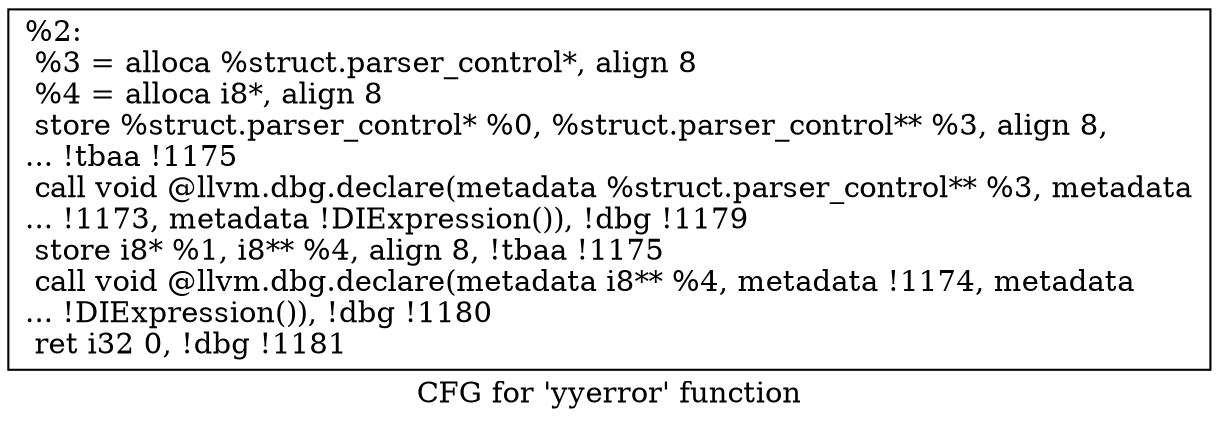 digraph "CFG for 'yyerror' function" {
	label="CFG for 'yyerror' function";

	Node0x1cc8830 [shape=record,label="{%2:\l  %3 = alloca %struct.parser_control*, align 8\l  %4 = alloca i8*, align 8\l  store %struct.parser_control* %0, %struct.parser_control** %3, align 8,\l... !tbaa !1175\l  call void @llvm.dbg.declare(metadata %struct.parser_control** %3, metadata\l... !1173, metadata !DIExpression()), !dbg !1179\l  store i8* %1, i8** %4, align 8, !tbaa !1175\l  call void @llvm.dbg.declare(metadata i8** %4, metadata !1174, metadata\l... !DIExpression()), !dbg !1180\l  ret i32 0, !dbg !1181\l}"];
}

